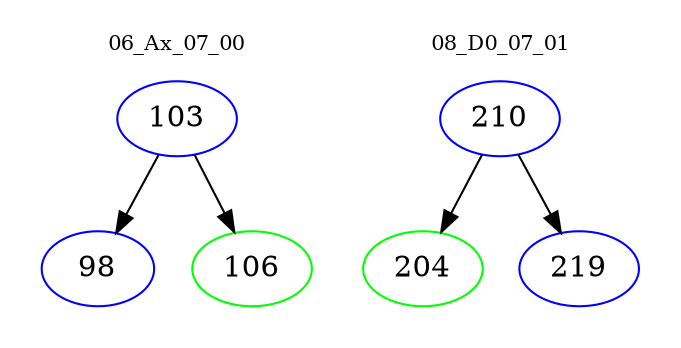 digraph{
subgraph cluster_0 {
color = white
label = "06_Ax_07_00";
fontsize=10;
T0_103 [label="103", color="blue"]
T0_103 -> T0_98 [color="black"]
T0_98 [label="98", color="blue"]
T0_103 -> T0_106 [color="black"]
T0_106 [label="106", color="green"]
}
subgraph cluster_1 {
color = white
label = "08_D0_07_01";
fontsize=10;
T1_210 [label="210", color="blue"]
T1_210 -> T1_204 [color="black"]
T1_204 [label="204", color="green"]
T1_210 -> T1_219 [color="black"]
T1_219 [label="219", color="blue"]
}
}
